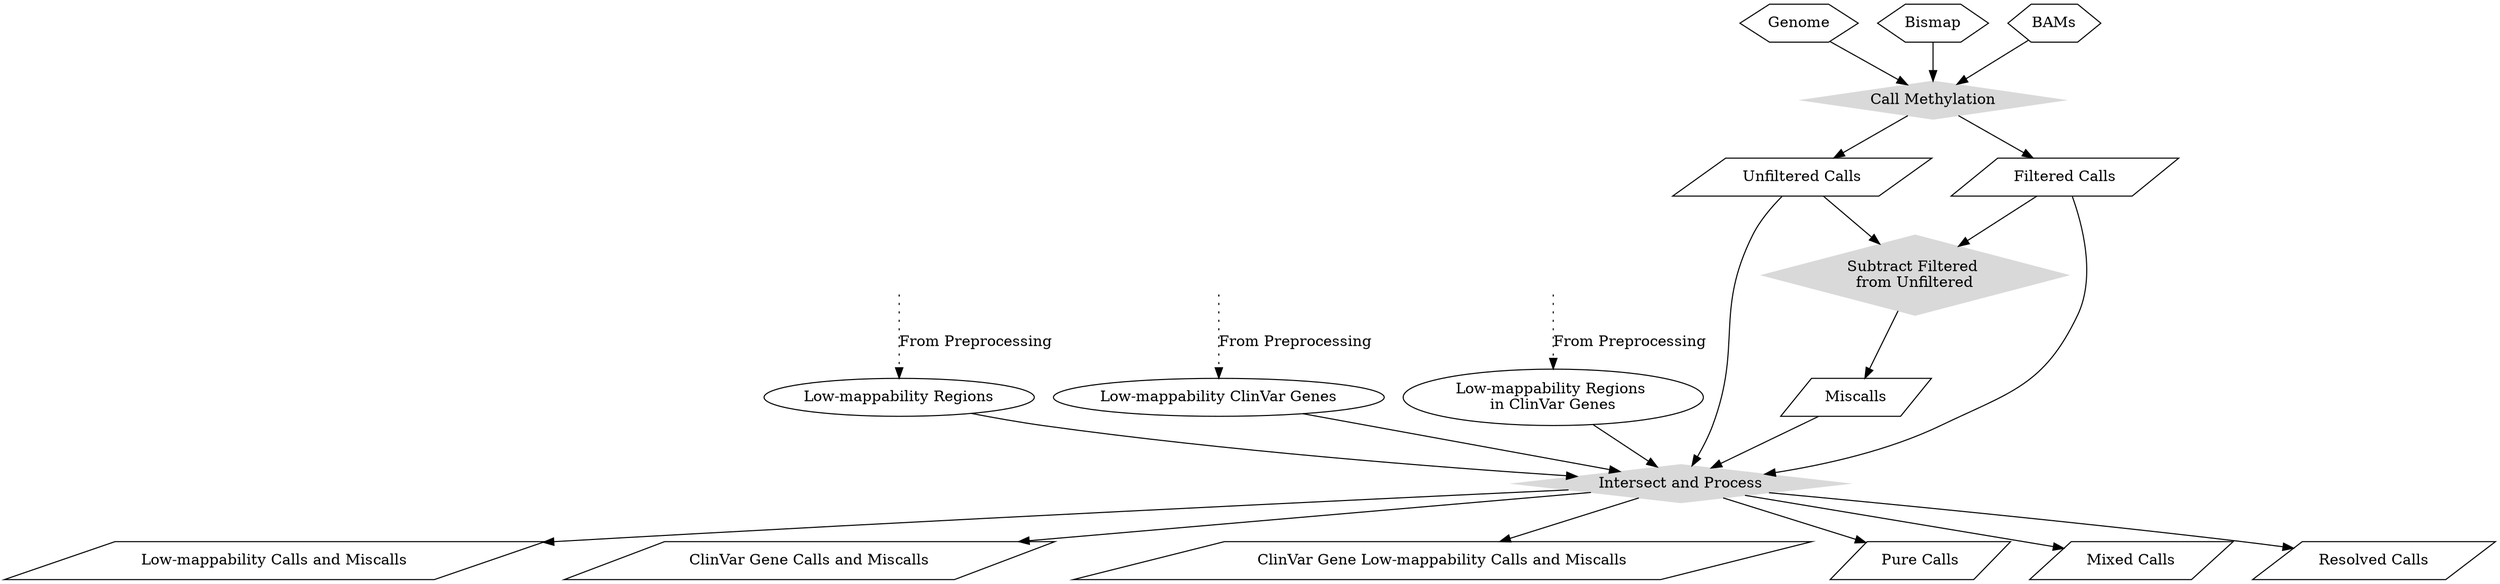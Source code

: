 digraph workflow {

	"PREPROC_1" [style=invis];

	"PREPROC_2" [style=invis];

	"PREPROC_3" [style=invis];

	"PREPROC_1" -> "Low-mappability Regions" [label="From Preprocessing", style=dotted];

	"PREPROC_2" -> "Low-mappability ClinVar Genes" [label="From Preprocessing", style=dotted];

	"PREPROC_3" -> "Low-mappability Regions \nin ClinVar Genes" [label="From Preprocessing", style=dotted];

	"Genome" [shape=hexagon];

	"Bismap" [shape=hexagon];

	"BAMs" [shape=hexagon];

	"Intersect_1" [shape=diamond, color=gray85, style=filled, label="Call Methylation"];

	"Genome" -> "Intersect_1";

	"BAMs" -> "Intersect_1";

	"Bismap" -> "Intersect_1";

	"Intersect_1" -> "Unfiltered Calls";
	"Unfiltered Calls" [shape=parallelogram];

	"Intersect_1" -> "Filtered Calls";
	"Filtered Calls" [shape=parallelogram];

	"Intersect_2" [shape=diamond, color=gray85, style=filled, label="Subtract Filtered \nfrom Unfiltered"];

	"Unfiltered Calls" -> "Intersect_2";

	"Filtered Calls" -> "Intersect_2";

	"Intersect_2" -> "Miscalls";
	"Miscalls" [shape=parallelogram];

	"Intersect_3" [shape=diamond, color=gray85, style=filled, label="Intersect and Process"];

	"Unfiltered Calls" -> "Intersect_3";

	"Filtered Calls" -> "Intersect_3";

	"Miscalls" -> "Intersect_3";

	"Low-mappability Regions" -> "Intersect_3";

	"Low-mappability ClinVar Genes" -> "Intersect_3";

	"Low-mappability Regions \nin ClinVar Genes" -> "Intersect_3";

	"Intersect_3" -> "Low-mappability Calls and Miscalls";
	"Low-mappability Calls and Miscalls" [shape=parallelogram];

	"Intersect_3" -> "ClinVar Gene Calls and Miscalls";
	"ClinVar Gene Calls and Miscalls" [shape=parallelogram];

	"Intersect_3" -> "ClinVar Gene Low-mappability Calls and Miscalls";
	"ClinVar Gene Low-mappability Calls and Miscalls" [shape=parallelogram];

	"Intersect_3" -> "Pure Calls";
	"Pure Calls" [shape=parallelogram];

	"Intersect_3" -> "Mixed Calls";
	"Mixed Calls" [shape=parallelogram];

	"Intersect_3" -> "Resolved Calls";
	"Resolved Calls" [shape=parallelogram];

	
 }